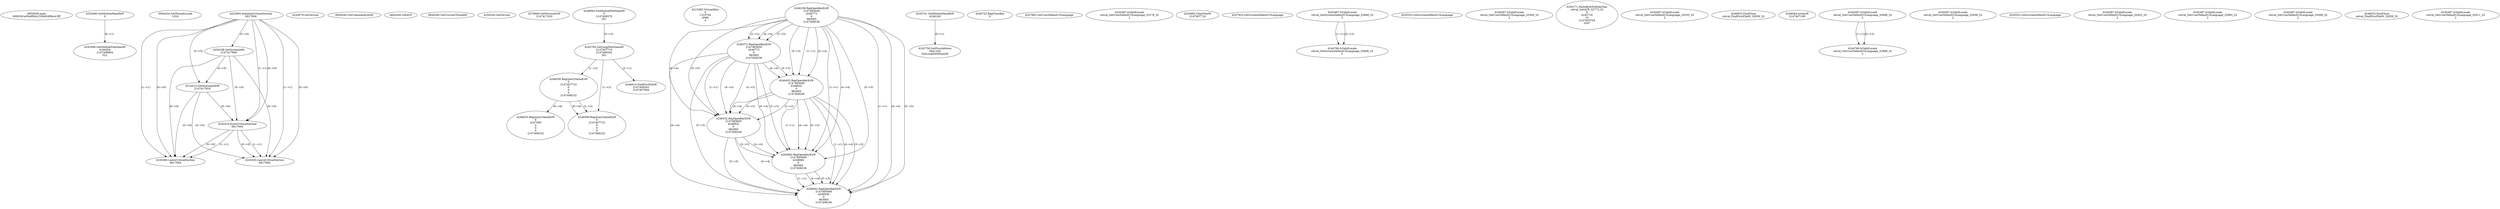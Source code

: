 // Global SCDG with merge call
digraph {
	0 [label="6850628.main
0006381a05e9f0dc2336454f0bc41fff"]
	1 [label="4254480.GetModuleHandleW
0"]
	2 [label="6844434.SetThreadLocale
1024"]
	3 [label="4243965.InitializeCriticalSection
6917004"]
	4 [label="4243979.GetVersion
"]
	5 [label="4250188.GetSystemInfo
2147417660"]
	3 -> 5 [label="(0-->0)"]
	6 [label="6844540.GetCommandLineW
"]
	7 [label="4214413.GetStartupInfoW
2147417624"]
	3 -> 7 [label="(0-->0)"]
	5 -> 7 [label="(0-->0)"]
	8 [label="6844560.GetACP
"]
	9 [label="6844580.GetCurrentThreadId
"]
	10 [label="4250204.GetVersion
"]
	11 [label="4276690.GetVersionExW
2147417420"]
	12 [label="4243306.GetModuleFileNameW
4194304
2147408904
522"]
	1 -> 12 [label="(0-->1)"]
	13 [label="4248064.GetModuleFileNameW
0
2147408370
261"]
	14 [label="4215383.VirtualAlloc
0
1310704
4096
4"]
	15 [label="4246338.RegOpenKeyExW
2147483649
4246772
0
983065
2147408236"]
	16 [label="4245741.GetModuleHandleW
4246160"]
	17 [label="4245758.GetProcAddress
9441320
GetLongPathNameW"]
	16 -> 17 [label="(0-->1)"]
	18 [label="4245785.GetLongPathNameW
2147407710
2147406542
261"]
	13 -> 18 [label="(3-->3)"]
	19 [label="4246556.RegQueryValueExW
0
2147407710
0
0
0
2147408232"]
	18 -> 19 [label="(1-->2)"]
	20 [label="4246599.RegQueryValueExW
0
2147407710
0
0
0
2147408232"]
	18 -> 20 [label="(1-->2)"]
	19 -> 20 [label="(2-->2)"]
	19 -> 20 [label="(6-->6)"]
	21 [label="4246722.RegCloseKey
0"]
	22 [label="4247883.GetUserDefaultUILanguage
"]
	23 [label="4245418.EnterCriticalSection
6917004"]
	3 -> 23 [label="(1-->1)"]
	3 -> 23 [label="(0-->0)"]
	5 -> 23 [label="(0-->0)"]
	7 -> 23 [label="(0-->0)"]
	24 [label="4245469.LeaveCriticalSection
6917004"]
	3 -> 24 [label="(1-->1)"]
	23 -> 24 [label="(1-->1)"]
	3 -> 24 [label="(0-->0)"]
	5 -> 24 [label="(0-->0)"]
	7 -> 24 [label="(0-->0)"]
	23 -> 24 [label="(0-->0)"]
	25 [label="4245487.IsValidLocale
retval_GetUserDefaultUILanguage_33178_32
2"]
	26 [label="4246372.RegOpenKeyExW
2147483650
4246772
0
983065
2147408236"]
	15 -> 26 [label="(2-->2)"]
	15 -> 26 [label="(4-->4)"]
	15 -> 26 [label="(5-->5)"]
	27 [label="4246402.RegOpenKeyExW
2147483649
4246832
0
983065
2147408236"]
	15 -> 27 [label="(1-->1)"]
	15 -> 27 [label="(4-->4)"]
	26 -> 27 [label="(4-->4)"]
	15 -> 27 [label="(5-->5)"]
	26 -> 27 [label="(5-->5)"]
	28 [label="4246432.RegOpenKeyExW
2147483650
4246832
0
983065
2147408236"]
	26 -> 28 [label="(1-->1)"]
	27 -> 28 [label="(2-->2)"]
	15 -> 28 [label="(4-->4)"]
	26 -> 28 [label="(4-->4)"]
	27 -> 28 [label="(4-->4)"]
	15 -> 28 [label="(5-->5)"]
	26 -> 28 [label="(5-->5)"]
	27 -> 28 [label="(5-->5)"]
	29 [label="4246462.RegOpenKeyExW
2147483649
4246884
0
983065
2147408236"]
	15 -> 29 [label="(1-->1)"]
	27 -> 29 [label="(1-->1)"]
	15 -> 29 [label="(4-->4)"]
	26 -> 29 [label="(4-->4)"]
	27 -> 29 [label="(4-->4)"]
	28 -> 29 [label="(4-->4)"]
	15 -> 29 [label="(5-->5)"]
	26 -> 29 [label="(5-->5)"]
	27 -> 29 [label="(5-->5)"]
	28 -> 29 [label="(5-->5)"]
	30 [label="4245683.CharNextW
2147407716"]
	31 [label="4245454.LeaveCriticalSection
6917004"]
	3 -> 31 [label="(1-->1)"]
	23 -> 31 [label="(1-->1)"]
	3 -> 31 [label="(0-->0)"]
	5 -> 31 [label="(0-->0)"]
	7 -> 31 [label="(0-->0)"]
	23 -> 31 [label="(0-->0)"]
	32 [label="4247923.GetSystemDefaultUILanguage
"]
	33 [label="4245487.IsValidLocale
retval_GetSystemDefaultUILanguage_33668_32
2"]
	34 [label="4244766.IsValidLocale
retval_GetSystemDefaultUILanguage_33668_32
2"]
	33 -> 34 [label="(1-->1)"]
	33 -> 34 [label="(2-->2)"]
	35 [label="4245525.GetSystemDefaultUILanguage
"]
	36 [label="4245487.IsValidLocale
retval_GetUserDefaultUILanguage_33306_32
2"]
	37 [label="4250171.MultiByteToWideChar
retval_GetACP_32773_32
0
4243716
10
2147403704
2047"]
	38 [label="4246635.RegQueryValueExW
0
4247000
0
0
0
2147408232"]
	19 -> 38 [label="(6-->6)"]
	39 [label="4245487.IsValidLocale
retval_GetUserDefaultUILanguage_33255_32
2"]
	40 [label="4246014.FindFirstFileW
2147406542
2147407064"]
	18 -> 40 [label="(2-->1)"]
	41 [label="4246032.FindClose
retval_FindFirstFileW_32836_32"]
	42 [label="4246044.lstrlenW
2147407108"]
	43 [label="4245487.IsValidLocale
retval_GetUserDefaultUILanguage_32898_32
2"]
	44 [label="4246492.RegOpenKeyExW
2147483649
4246936
0
983065
2147408236"]
	15 -> 44 [label="(1-->1)"]
	27 -> 44 [label="(1-->1)"]
	29 -> 44 [label="(1-->1)"]
	15 -> 44 [label="(4-->4)"]
	26 -> 44 [label="(4-->4)"]
	27 -> 44 [label="(4-->4)"]
	28 -> 44 [label="(4-->4)"]
	29 -> 44 [label="(4-->4)"]
	15 -> 44 [label="(5-->5)"]
	26 -> 44 [label="(5-->5)"]
	27 -> 44 [label="(5-->5)"]
	28 -> 44 [label="(5-->5)"]
	29 -> 44 [label="(5-->5)"]
	45 [label="4245487.IsValidLocale
retval_GetUserDefaultUILanguage_32936_32
2"]
	46 [label="4244766.IsValidLocale
retval_GetUserDefaultUILanguage_32898_32
2"]
	43 -> 46 [label="(1-->1)"]
	43 -> 46 [label="(2-->2)"]
	47 [label="4245552.GetSystemDefaultUILanguage
"]
	48 [label="4245487.IsValidLocale
retval_GetUserDefaultUILanguage_32922_32
2"]
	49 [label="4245487.IsValidLocale
retval_GetUserDefaultUILanguage_32993_32
2"]
	50 [label="4245487.IsValidLocale
retval_GetUserDefaultUILanguage_33006_32
2"]
	51 [label="4246032.FindClose
retval_FindFirstFileW_32838_32"]
	52 [label="4245487.IsValidLocale
retval_GetUserDefaultUILanguage_33011_32
2"]
}
